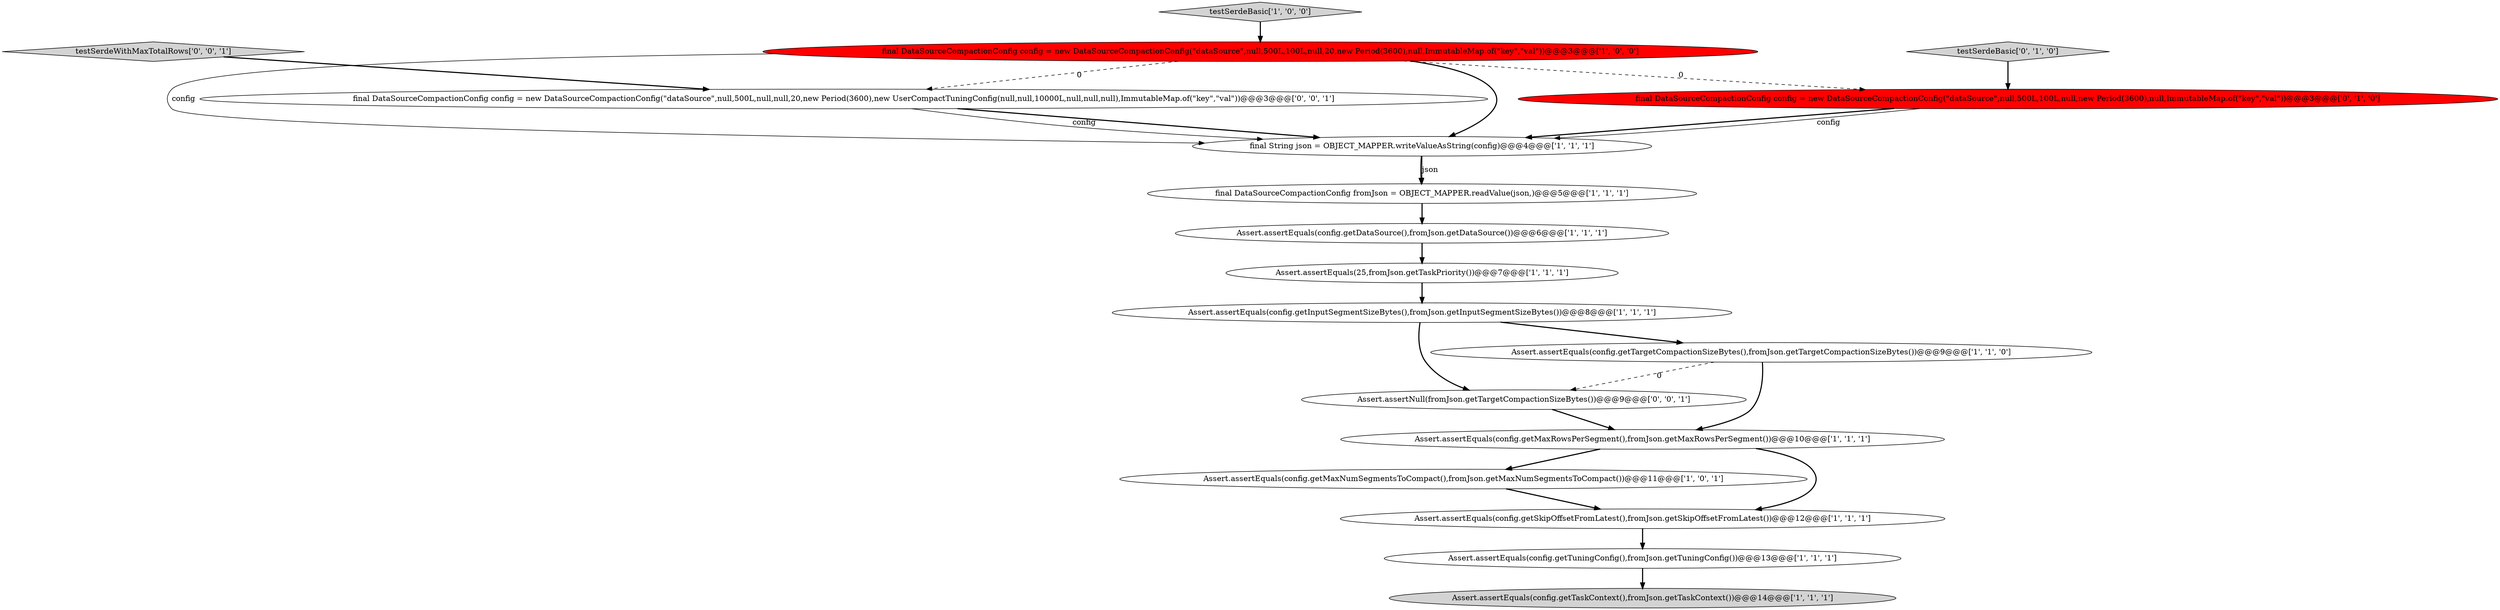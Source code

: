 digraph {
6 [style = filled, label = "final DataSourceCompactionConfig fromJson = OBJECT_MAPPER.readValue(json,)@@@5@@@['1', '1', '1']", fillcolor = white, shape = ellipse image = "AAA0AAABBB1BBB"];
16 [style = filled, label = "Assert.assertNull(fromJson.getTargetCompactionSizeBytes())@@@9@@@['0', '0', '1']", fillcolor = white, shape = ellipse image = "AAA0AAABBB3BBB"];
7 [style = filled, label = "Assert.assertEquals(25,fromJson.getTaskPriority())@@@7@@@['1', '1', '1']", fillcolor = white, shape = ellipse image = "AAA0AAABBB1BBB"];
13 [style = filled, label = "testSerdeBasic['0', '1', '0']", fillcolor = lightgray, shape = diamond image = "AAA0AAABBB2BBB"];
12 [style = filled, label = "Assert.assertEquals(config.getTaskContext(),fromJson.getTaskContext())@@@14@@@['1', '1', '1']", fillcolor = lightgray, shape = ellipse image = "AAA0AAABBB1BBB"];
3 [style = filled, label = "Assert.assertEquals(config.getMaxNumSegmentsToCompact(),fromJson.getMaxNumSegmentsToCompact())@@@11@@@['1', '0', '1']", fillcolor = white, shape = ellipse image = "AAA0AAABBB1BBB"];
5 [style = filled, label = "final DataSourceCompactionConfig config = new DataSourceCompactionConfig(\"dataSource\",null,500L,100L,null,20,new Period(3600),null,ImmutableMap.of(\"key\",\"val\"))@@@3@@@['1', '0', '0']", fillcolor = red, shape = ellipse image = "AAA1AAABBB1BBB"];
17 [style = filled, label = "final DataSourceCompactionConfig config = new DataSourceCompactionConfig(\"dataSource\",null,500L,null,null,20,new Period(3600),new UserCompactTuningConfig(null,null,10000L,null,null,null),ImmutableMap.of(\"key\",\"val\"))@@@3@@@['0', '0', '1']", fillcolor = white, shape = ellipse image = "AAA0AAABBB3BBB"];
11 [style = filled, label = "Assert.assertEquals(config.getTuningConfig(),fromJson.getTuningConfig())@@@13@@@['1', '1', '1']", fillcolor = white, shape = ellipse image = "AAA0AAABBB1BBB"];
8 [style = filled, label = "Assert.assertEquals(config.getInputSegmentSizeBytes(),fromJson.getInputSegmentSizeBytes())@@@8@@@['1', '1', '1']", fillcolor = white, shape = ellipse image = "AAA0AAABBB1BBB"];
9 [style = filled, label = "Assert.assertEquals(config.getTargetCompactionSizeBytes(),fromJson.getTargetCompactionSizeBytes())@@@9@@@['1', '1', '0']", fillcolor = white, shape = ellipse image = "AAA0AAABBB1BBB"];
1 [style = filled, label = "Assert.assertEquals(config.getMaxRowsPerSegment(),fromJson.getMaxRowsPerSegment())@@@10@@@['1', '1', '1']", fillcolor = white, shape = ellipse image = "AAA0AAABBB1BBB"];
2 [style = filled, label = "Assert.assertEquals(config.getSkipOffsetFromLatest(),fromJson.getSkipOffsetFromLatest())@@@12@@@['1', '1', '1']", fillcolor = white, shape = ellipse image = "AAA0AAABBB1BBB"];
4 [style = filled, label = "testSerdeBasic['1', '0', '0']", fillcolor = lightgray, shape = diamond image = "AAA0AAABBB1BBB"];
0 [style = filled, label = "final String json = OBJECT_MAPPER.writeValueAsString(config)@@@4@@@['1', '1', '1']", fillcolor = white, shape = ellipse image = "AAA0AAABBB1BBB"];
14 [style = filled, label = "final DataSourceCompactionConfig config = new DataSourceCompactionConfig(\"dataSource\",null,500L,100L,null,new Period(3600),null,ImmutableMap.of(\"key\",\"val\"))@@@3@@@['0', '1', '0']", fillcolor = red, shape = ellipse image = "AAA1AAABBB2BBB"];
15 [style = filled, label = "testSerdeWithMaxTotalRows['0', '0', '1']", fillcolor = lightgray, shape = diamond image = "AAA0AAABBB3BBB"];
10 [style = filled, label = "Assert.assertEquals(config.getDataSource(),fromJson.getDataSource())@@@6@@@['1', '1', '1']", fillcolor = white, shape = ellipse image = "AAA0AAABBB1BBB"];
8->16 [style = bold, label=""];
9->16 [style = dashed, label="0"];
5->14 [style = dashed, label="0"];
0->6 [style = bold, label=""];
1->3 [style = bold, label=""];
11->12 [style = bold, label=""];
7->8 [style = bold, label=""];
10->7 [style = bold, label=""];
5->0 [style = solid, label="config"];
0->6 [style = solid, label="json"];
15->17 [style = bold, label=""];
17->0 [style = bold, label=""];
5->17 [style = dashed, label="0"];
3->2 [style = bold, label=""];
5->0 [style = bold, label=""];
14->0 [style = bold, label=""];
16->1 [style = bold, label=""];
6->10 [style = bold, label=""];
17->0 [style = solid, label="config"];
8->9 [style = bold, label=""];
14->0 [style = solid, label="config"];
1->2 [style = bold, label=""];
9->1 [style = bold, label=""];
4->5 [style = bold, label=""];
13->14 [style = bold, label=""];
2->11 [style = bold, label=""];
}
